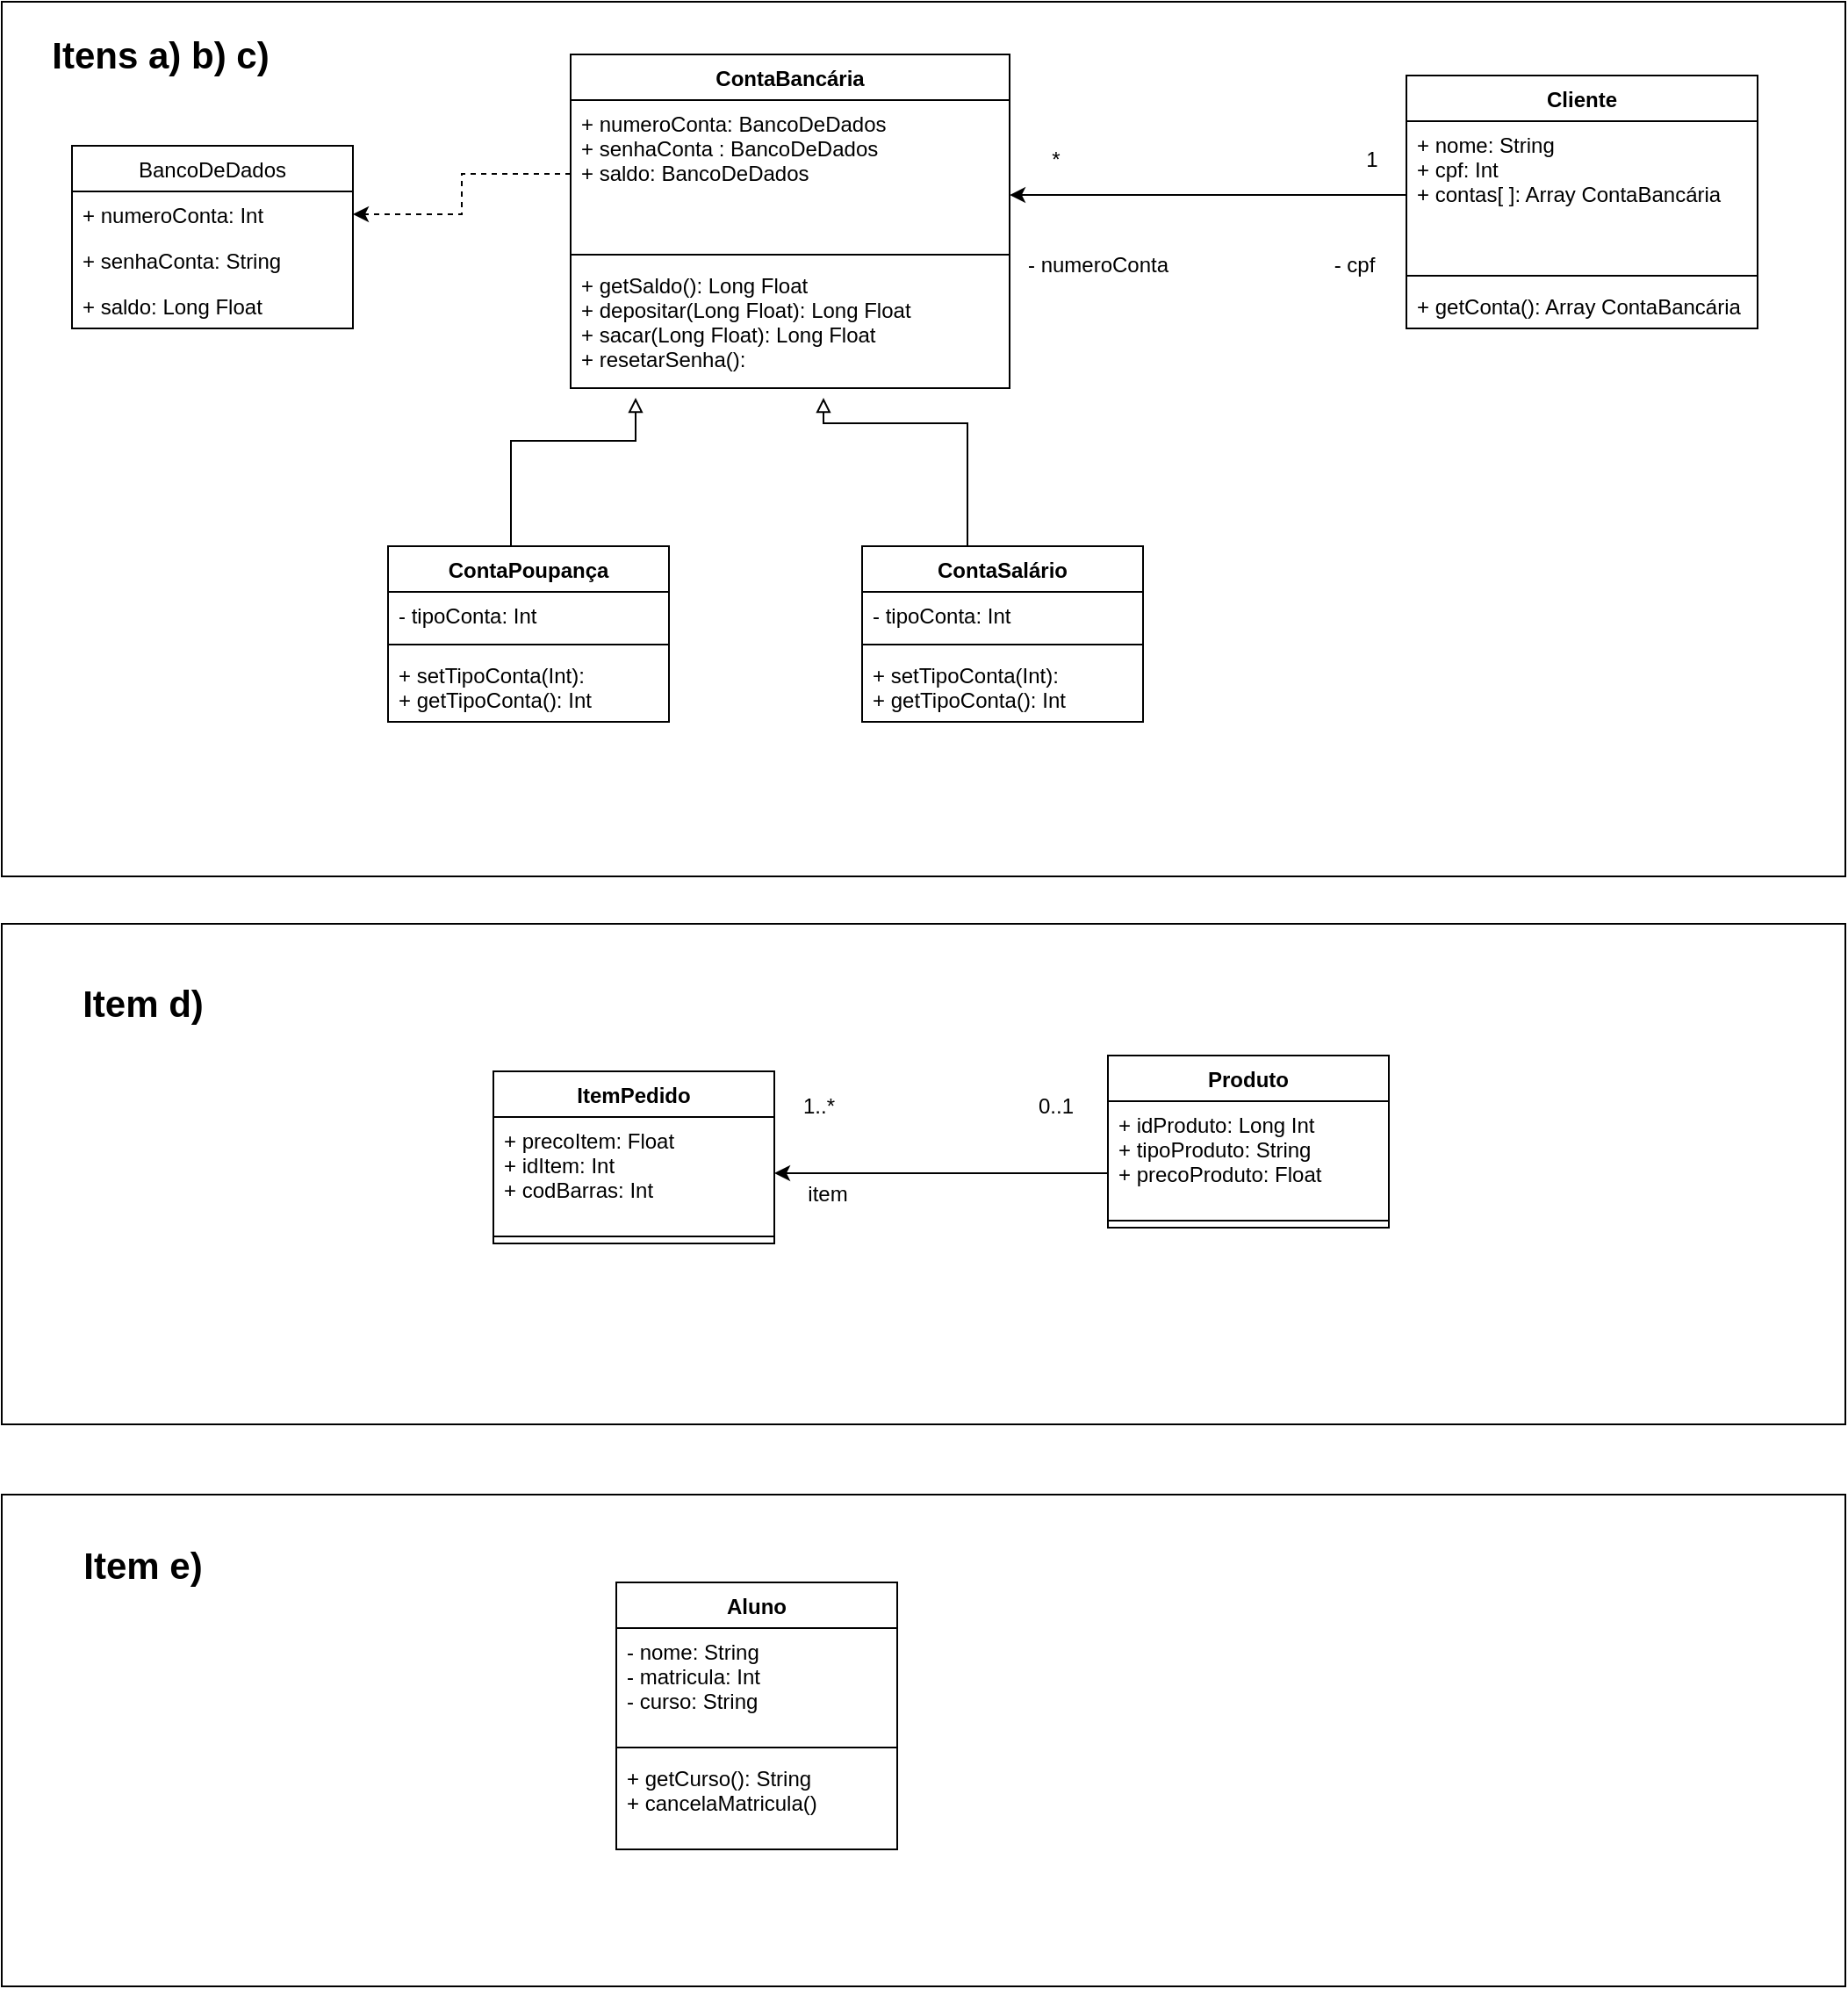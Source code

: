 <mxfile version="13.6.10" type="github" pages="4">
  <diagram id="K36OlwD840b-hRt8ZGE-" name="Questao 6">
    <mxGraphModel dx="1467" dy="761" grid="1" gridSize="10" guides="1" tooltips="1" connect="1" arrows="1" fold="1" page="1" pageScale="1" pageWidth="827" pageHeight="1169" math="0" shadow="0">
      <root>
        <mxCell id="0" />
        <mxCell id="1" parent="0" />
        <mxCell id="1Frf2nrXSnIMilqTRqWB-8" value="" style="whiteSpace=wrap;html=1;fillColor=none;" vertex="1" parent="1">
          <mxGeometry x="110" y="40" width="1050" height="498" as="geometry" />
        </mxCell>
        <mxCell id="kI4s2xlH85fYJv4vKrz8-18" style="edgeStyle=orthogonalEdgeStyle;rounded=0;orthogonalLoop=1;jettySize=auto;html=1;entryX=1;entryY=0.643;entryDx=0;entryDy=0;entryPerimeter=0;" parent="1" source="kI4s2xlH85fYJv4vKrz8-15" target="kI4s2xlH85fYJv4vKrz8-2" edge="1">
          <mxGeometry relative="1" as="geometry" />
        </mxCell>
        <mxCell id="1Frf2nrXSnIMilqTRqWB-1" style="edgeStyle=orthogonalEdgeStyle;rounded=0;orthogonalLoop=1;jettySize=auto;html=1;entryX=0.148;entryY=1.077;entryDx=0;entryDy=0;entryPerimeter=0;endArrow=block;endFill=0;" edge="1" parent="1" source="kI4s2xlH85fYJv4vKrz8-6" target="kI4s2xlH85fYJv4vKrz8-4">
          <mxGeometry relative="1" as="geometry">
            <Array as="points">
              <mxPoint x="400" y="290" />
              <mxPoint x="471" y="290" />
            </Array>
          </mxGeometry>
        </mxCell>
        <mxCell id="kI4s2xlH85fYJv4vKrz8-19" value="&lt;g style=&quot;cursor: n-resize; visibility: visible;&quot;&gt;&lt;image x=&quot;969&quot; y=&quot;790&quot; width=&quot;18&quot; height=&quot;18&quot; xlink:href=&quot;data:image/svg+xml;base64,PCFET0NUWVBFIHN2ZyBQVUJMSUMgIi0vL1czQy8vRFREIFNWRyAxLjEvL0VOIiAiaHR0cDovL3d3dy53My5vcmcvR3JhcGhpY3MvU1ZHLzEuMS9EVEQvc3ZnMTEuZHRkIj48c3ZnIHhtbG5zPSJodHRwOi8vd3d3LnczLm9yZy8yMDAwL3N2ZyIgeG1sbnM6eGxpbms9Imh0dHA6Ly93d3cudzMub3JnLzE5OTkveGxpbmsiIHdpZHRoPSIxOHB4IiBoZWlnaHQ9IjE4cHgiIHZlcnNpb249IjEuMSI+PGNpcmNsZSBjeD0iOSIgY3k9IjkiIHI9IjUiIHN0cm9rZT0iI2ZmZiIgZmlsbD0iIzI5YjZmMiIgc3Ryb2tlLXdpZHRoPSIxIi8+PC9zdmc+&quot; preserveAspectRatio=&quot;none&quot;&gt;&lt;/image&gt;&lt;/g&gt;" style="text;whiteSpace=wrap;html=1;" parent="1" vertex="1">
          <mxGeometry x="400" y="410" width="60" height="50" as="geometry" />
        </mxCell>
        <mxCell id="1Frf2nrXSnIMilqTRqWB-2" style="edgeStyle=orthogonalEdgeStyle;rounded=0;orthogonalLoop=1;jettySize=auto;html=1;entryX=0.576;entryY=1.077;entryDx=0;entryDy=0;entryPerimeter=0;endArrow=block;endFill=0;" edge="1" parent="1" source="kI4s2xlH85fYJv4vKrz8-10" target="kI4s2xlH85fYJv4vKrz8-4">
          <mxGeometry relative="1" as="geometry">
            <Array as="points">
              <mxPoint x="660" y="280" />
              <mxPoint x="578" y="280" />
            </Array>
          </mxGeometry>
        </mxCell>
        <mxCell id="kI4s2xlH85fYJv4vKrz8-1" value="ContaBancária" style="swimlane;fontStyle=1;align=center;verticalAlign=top;childLayout=stackLayout;horizontal=1;startSize=26;horizontalStack=0;resizeParent=1;resizeParentMax=0;resizeLast=0;collapsible=1;marginBottom=0;" parent="1" vertex="1">
          <mxGeometry x="434" y="70" width="250" height="190" as="geometry" />
        </mxCell>
        <mxCell id="kI4s2xlH85fYJv4vKrz8-2" value="+ numeroConta: BancoDeDados&#xa;+ senhaConta : BancoDeDados&#xa;+ saldo: BancoDeDados&#xa;&#xa;&#xa;&#xa;" style="text;strokeColor=none;fillColor=none;align=left;verticalAlign=top;spacingLeft=4;spacingRight=4;overflow=hidden;rotatable=0;points=[[0,0.5],[1,0.5]];portConstraint=eastwest;" parent="kI4s2xlH85fYJv4vKrz8-1" vertex="1">
          <mxGeometry y="26" width="250" height="84" as="geometry" />
        </mxCell>
        <mxCell id="kI4s2xlH85fYJv4vKrz8-3" value="" style="line;strokeWidth=1;fillColor=none;align=left;verticalAlign=middle;spacingTop=-1;spacingLeft=3;spacingRight=3;rotatable=0;labelPosition=right;points=[];portConstraint=eastwest;" parent="kI4s2xlH85fYJv4vKrz8-1" vertex="1">
          <mxGeometry y="110" width="250" height="8" as="geometry" />
        </mxCell>
        <mxCell id="kI4s2xlH85fYJv4vKrz8-4" value="+ getSaldo(): Long Float&#xa;+ depositar(Long Float): Long Float&#xa;+ sacar(Long Float): Long Float&#xa;+ resetarSenha():&#xa;" style="text;strokeColor=none;fillColor=none;align=left;verticalAlign=top;spacingLeft=4;spacingRight=4;overflow=hidden;rotatable=0;points=[[0,0.5],[1,0.5]];portConstraint=eastwest;" parent="kI4s2xlH85fYJv4vKrz8-1" vertex="1">
          <mxGeometry y="118" width="250" height="72" as="geometry" />
        </mxCell>
        <mxCell id="kI4s2xlH85fYJv4vKrz8-14" value="Cliente" style="swimlane;fontStyle=1;align=center;verticalAlign=top;childLayout=stackLayout;horizontal=1;startSize=26;horizontalStack=0;resizeParent=1;resizeParentMax=0;resizeLast=0;collapsible=1;marginBottom=0;" parent="1" vertex="1">
          <mxGeometry x="910" y="82" width="200" height="144" as="geometry" />
        </mxCell>
        <mxCell id="kI4s2xlH85fYJv4vKrz8-15" value="+ nome: String&#xa;+ cpf: Int&#xa;+ contas[ ]: Array ContaBancária&#xa;" style="text;strokeColor=none;fillColor=none;align=left;verticalAlign=top;spacingLeft=4;spacingRight=4;overflow=hidden;rotatable=0;points=[[0,0.5],[1,0.5]];portConstraint=eastwest;" parent="kI4s2xlH85fYJv4vKrz8-14" vertex="1">
          <mxGeometry y="26" width="200" height="84" as="geometry" />
        </mxCell>
        <mxCell id="kI4s2xlH85fYJv4vKrz8-16" value="" style="line;strokeWidth=1;fillColor=none;align=left;verticalAlign=middle;spacingTop=-1;spacingLeft=3;spacingRight=3;rotatable=0;labelPosition=right;points=[];portConstraint=eastwest;" parent="kI4s2xlH85fYJv4vKrz8-14" vertex="1">
          <mxGeometry y="110" width="200" height="8" as="geometry" />
        </mxCell>
        <mxCell id="kI4s2xlH85fYJv4vKrz8-17" value="+ getConta(): Array ContaBancária" style="text;strokeColor=none;fillColor=none;align=left;verticalAlign=top;spacingLeft=4;spacingRight=4;overflow=hidden;rotatable=0;points=[[0,0.5],[1,0.5]];portConstraint=eastwest;" parent="kI4s2xlH85fYJv4vKrz8-14" vertex="1">
          <mxGeometry y="118" width="200" height="26" as="geometry" />
        </mxCell>
        <mxCell id="kI4s2xlH85fYJv4vKrz8-10" value="ContaSalário" style="swimlane;fontStyle=1;align=center;verticalAlign=top;childLayout=stackLayout;horizontal=1;startSize=26;horizontalStack=0;resizeParent=1;resizeParentMax=0;resizeLast=0;collapsible=1;marginBottom=0;" parent="1" vertex="1">
          <mxGeometry x="600" y="350" width="160" height="100" as="geometry" />
        </mxCell>
        <mxCell id="kI4s2xlH85fYJv4vKrz8-11" value="- tipoConta: Int" style="text;strokeColor=none;fillColor=none;align=left;verticalAlign=top;spacingLeft=4;spacingRight=4;overflow=hidden;rotatable=0;points=[[0,0.5],[1,0.5]];portConstraint=eastwest;" parent="kI4s2xlH85fYJv4vKrz8-10" vertex="1">
          <mxGeometry y="26" width="160" height="26" as="geometry" />
        </mxCell>
        <mxCell id="kI4s2xlH85fYJv4vKrz8-12" value="" style="line;strokeWidth=1;fillColor=none;align=left;verticalAlign=middle;spacingTop=-1;spacingLeft=3;spacingRight=3;rotatable=0;labelPosition=right;points=[];portConstraint=eastwest;" parent="kI4s2xlH85fYJv4vKrz8-10" vertex="1">
          <mxGeometry y="52" width="160" height="8" as="geometry" />
        </mxCell>
        <mxCell id="kI4s2xlH85fYJv4vKrz8-13" value="+ setTipoConta(Int):&#xa;+ getTipoConta(): Int" style="text;strokeColor=none;fillColor=none;align=left;verticalAlign=top;spacingLeft=4;spacingRight=4;overflow=hidden;rotatable=0;points=[[0,0.5],[1,0.5]];portConstraint=eastwest;" parent="kI4s2xlH85fYJv4vKrz8-10" vertex="1">
          <mxGeometry y="60" width="160" height="40" as="geometry" />
        </mxCell>
        <mxCell id="kI4s2xlH85fYJv4vKrz8-6" value="ContaPoupança" style="swimlane;fontStyle=1;align=center;verticalAlign=top;childLayout=stackLayout;horizontal=1;startSize=26;horizontalStack=0;resizeParent=1;resizeParentMax=0;resizeLast=0;collapsible=1;marginBottom=0;" parent="1" vertex="1">
          <mxGeometry x="330" y="350" width="160" height="100" as="geometry" />
        </mxCell>
        <mxCell id="kI4s2xlH85fYJv4vKrz8-7" value="- tipoConta: Int" style="text;strokeColor=none;fillColor=none;align=left;verticalAlign=top;spacingLeft=4;spacingRight=4;overflow=hidden;rotatable=0;points=[[0,0.5],[1,0.5]];portConstraint=eastwest;" parent="kI4s2xlH85fYJv4vKrz8-6" vertex="1">
          <mxGeometry y="26" width="160" height="26" as="geometry" />
        </mxCell>
        <mxCell id="kI4s2xlH85fYJv4vKrz8-8" value="" style="line;strokeWidth=1;fillColor=none;align=left;verticalAlign=middle;spacingTop=-1;spacingLeft=3;spacingRight=3;rotatable=0;labelPosition=right;points=[];portConstraint=eastwest;" parent="kI4s2xlH85fYJv4vKrz8-6" vertex="1">
          <mxGeometry y="52" width="160" height="8" as="geometry" />
        </mxCell>
        <mxCell id="kI4s2xlH85fYJv4vKrz8-9" value="+ setTipoConta(Int):&#xa;+ getTipoConta(): Int" style="text;strokeColor=none;fillColor=none;align=left;verticalAlign=top;spacingLeft=4;spacingRight=4;overflow=hidden;rotatable=0;points=[[0,0.5],[1,0.5]];portConstraint=eastwest;" parent="kI4s2xlH85fYJv4vKrz8-6" vertex="1">
          <mxGeometry y="60" width="160" height="40" as="geometry" />
        </mxCell>
        <mxCell id="1Frf2nrXSnIMilqTRqWB-9" value="&lt;b&gt;&lt;font style=&quot;font-size: 21px&quot;&gt;Itens a) b) c)&lt;/font&gt;&lt;/b&gt;" style="text;html=1;align=center;verticalAlign=middle;resizable=0;points=[];autosize=1;" vertex="1" parent="1">
          <mxGeometry x="130" y="60" width="140" height="20" as="geometry" />
        </mxCell>
        <mxCell id="1Frf2nrXSnIMilqTRqWB-24" value="BancoDeDados" style="swimlane;fontStyle=0;childLayout=stackLayout;horizontal=1;startSize=26;fillColor=none;horizontalStack=0;resizeParent=1;resizeParentMax=0;resizeLast=0;collapsible=1;marginBottom=0;" vertex="1" parent="1">
          <mxGeometry x="150" y="122" width="160" height="104" as="geometry" />
        </mxCell>
        <mxCell id="1Frf2nrXSnIMilqTRqWB-25" value="+ numeroConta: Int" style="text;strokeColor=none;fillColor=none;align=left;verticalAlign=top;spacingLeft=4;spacingRight=4;overflow=hidden;rotatable=0;points=[[0,0.5],[1,0.5]];portConstraint=eastwest;" vertex="1" parent="1Frf2nrXSnIMilqTRqWB-24">
          <mxGeometry y="26" width="160" height="26" as="geometry" />
        </mxCell>
        <mxCell id="1Frf2nrXSnIMilqTRqWB-26" value="+ senhaConta: String" style="text;strokeColor=none;fillColor=none;align=left;verticalAlign=top;spacingLeft=4;spacingRight=4;overflow=hidden;rotatable=0;points=[[0,0.5],[1,0.5]];portConstraint=eastwest;" vertex="1" parent="1Frf2nrXSnIMilqTRqWB-24">
          <mxGeometry y="52" width="160" height="26" as="geometry" />
        </mxCell>
        <mxCell id="1Frf2nrXSnIMilqTRqWB-27" value="+ saldo: Long Float" style="text;strokeColor=none;fillColor=none;align=left;verticalAlign=top;spacingLeft=4;spacingRight=4;overflow=hidden;rotatable=0;points=[[0,0.5],[1,0.5]];portConstraint=eastwest;" vertex="1" parent="1Frf2nrXSnIMilqTRqWB-24">
          <mxGeometry y="78" width="160" height="26" as="geometry" />
        </mxCell>
        <mxCell id="1Frf2nrXSnIMilqTRqWB-10" value="" style="whiteSpace=wrap;html=1;fillColor=none;" vertex="1" parent="1">
          <mxGeometry x="110" y="565" width="1050" height="285" as="geometry" />
        </mxCell>
        <mxCell id="1Frf2nrXSnIMilqTRqWB-19" value="&lt;b&gt;&lt;font style=&quot;font-size: 21px&quot;&gt;Item d)&lt;/font&gt;&lt;/b&gt;" style="text;html=1;align=center;verticalAlign=middle;resizable=0;points=[];autosize=1;" vertex="1" parent="1">
          <mxGeometry x="150" y="600" width="80" height="20" as="geometry" />
        </mxCell>
        <mxCell id="1Frf2nrXSnIMilqTRqWB-20" value="1" style="text;html=1;align=center;verticalAlign=middle;resizable=0;points=[];autosize=1;" vertex="1" parent="1">
          <mxGeometry x="880" y="120" width="20" height="20" as="geometry" />
        </mxCell>
        <mxCell id="1Frf2nrXSnIMilqTRqWB-21" value="- cpf" style="text;html=1;align=center;verticalAlign=middle;resizable=0;points=[];autosize=1;" vertex="1" parent="1">
          <mxGeometry x="860" y="180" width="40" height="20" as="geometry" />
        </mxCell>
        <mxCell id="1Frf2nrXSnIMilqTRqWB-22" value="*" style="text;html=1;align=center;verticalAlign=middle;resizable=0;points=[];autosize=1;" vertex="1" parent="1">
          <mxGeometry x="700" y="120" width="20" height="20" as="geometry" />
        </mxCell>
        <mxCell id="1Frf2nrXSnIMilqTRqWB-23" value="- numeroConta" style="text;html=1;align=center;verticalAlign=middle;resizable=0;points=[];autosize=1;" vertex="1" parent="1">
          <mxGeometry x="684" y="180" width="100" height="20" as="geometry" />
        </mxCell>
        <mxCell id="1Frf2nrXSnIMilqTRqWB-28" style="edgeStyle=orthogonalEdgeStyle;rounded=0;orthogonalLoop=1;jettySize=auto;html=1;dashed=1;endArrow=classic;endFill=1;" edge="1" parent="1" source="kI4s2xlH85fYJv4vKrz8-2" target="1Frf2nrXSnIMilqTRqWB-25">
          <mxGeometry relative="1" as="geometry" />
        </mxCell>
        <mxCell id="1Frf2nrXSnIMilqTRqWB-30" style="edgeStyle=orthogonalEdgeStyle;rounded=0;orthogonalLoop=1;jettySize=auto;html=1;endArrow=classic;endFill=1;" edge="1" parent="1" source="1Frf2nrXSnIMilqTRqWB-16" target="1Frf2nrXSnIMilqTRqWB-12">
          <mxGeometry relative="1" as="geometry">
            <Array as="points">
              <mxPoint x="690" y="707" />
              <mxPoint x="690" y="707" />
            </Array>
          </mxGeometry>
        </mxCell>
        <mxCell id="1Frf2nrXSnIMilqTRqWB-31" value="1..*" style="text;html=1;align=center;verticalAlign=middle;resizable=0;points=[];autosize=1;" vertex="1" parent="1">
          <mxGeometry x="560" y="659" width="30" height="20" as="geometry" />
        </mxCell>
        <mxCell id="1Frf2nrXSnIMilqTRqWB-32" value="item" style="text;html=1;align=center;verticalAlign=middle;resizable=0;points=[];autosize=1;" vertex="1" parent="1">
          <mxGeometry x="560" y="709" width="40" height="20" as="geometry" />
        </mxCell>
        <mxCell id="1Frf2nrXSnIMilqTRqWB-11" value="ItemPedido" style="swimlane;fontStyle=1;align=center;verticalAlign=top;childLayout=stackLayout;horizontal=1;startSize=26;horizontalStack=0;resizeParent=1;resizeParentMax=0;resizeLast=0;collapsible=1;marginBottom=0;" vertex="1" parent="1">
          <mxGeometry x="390" y="649" width="160" height="98" as="geometry" />
        </mxCell>
        <mxCell id="1Frf2nrXSnIMilqTRqWB-12" value="+ precoItem: Float&#xa;+ idItem: Int&#xa;+ codBarras: Int&#xa;" style="text;strokeColor=none;fillColor=none;align=left;verticalAlign=top;spacingLeft=4;spacingRight=4;overflow=hidden;rotatable=0;points=[[0,0.5],[1,0.5]];portConstraint=eastwest;" vertex="1" parent="1Frf2nrXSnIMilqTRqWB-11">
          <mxGeometry y="26" width="160" height="64" as="geometry" />
        </mxCell>
        <mxCell id="1Frf2nrXSnIMilqTRqWB-13" value="" style="line;strokeWidth=1;fillColor=none;align=left;verticalAlign=middle;spacingTop=-1;spacingLeft=3;spacingRight=3;rotatable=0;labelPosition=right;points=[];portConstraint=eastwest;" vertex="1" parent="1Frf2nrXSnIMilqTRqWB-11">
          <mxGeometry y="90" width="160" height="8" as="geometry" />
        </mxCell>
        <mxCell id="1Frf2nrXSnIMilqTRqWB-33" value="" style="whiteSpace=wrap;html=1;fillColor=none;" vertex="1" parent="1">
          <mxGeometry x="110" y="890" width="1050" height="280" as="geometry" />
        </mxCell>
        <mxCell id="1Frf2nrXSnIMilqTRqWB-34" value="Aluno" style="swimlane;fontStyle=1;align=center;verticalAlign=top;childLayout=stackLayout;horizontal=1;startSize=26;horizontalStack=0;resizeParent=1;resizeParentMax=0;resizeLast=0;collapsible=1;marginBottom=0;" vertex="1" parent="1">
          <mxGeometry x="460" y="940" width="160" height="152" as="geometry" />
        </mxCell>
        <mxCell id="1Frf2nrXSnIMilqTRqWB-35" value="- nome: String&#xa;- matricula: Int&#xa;- curso: String&#xa;" style="text;strokeColor=none;fillColor=none;align=left;verticalAlign=top;spacingLeft=4;spacingRight=4;overflow=hidden;rotatable=0;points=[[0,0.5],[1,0.5]];portConstraint=eastwest;" vertex="1" parent="1Frf2nrXSnIMilqTRqWB-34">
          <mxGeometry y="26" width="160" height="64" as="geometry" />
        </mxCell>
        <mxCell id="1Frf2nrXSnIMilqTRqWB-36" value="" style="line;strokeWidth=1;fillColor=none;align=left;verticalAlign=middle;spacingTop=-1;spacingLeft=3;spacingRight=3;rotatable=0;labelPosition=right;points=[];portConstraint=eastwest;" vertex="1" parent="1Frf2nrXSnIMilqTRqWB-34">
          <mxGeometry y="90" width="160" height="8" as="geometry" />
        </mxCell>
        <mxCell id="1Frf2nrXSnIMilqTRqWB-37" value="+ getCurso(): String&#xa;+ cancelaMatricula()&#xa;" style="text;strokeColor=none;fillColor=none;align=left;verticalAlign=top;spacingLeft=4;spacingRight=4;overflow=hidden;rotatable=0;points=[[0,0.5],[1,0.5]];portConstraint=eastwest;" vertex="1" parent="1Frf2nrXSnIMilqTRqWB-34">
          <mxGeometry y="98" width="160" height="54" as="geometry" />
        </mxCell>
        <mxCell id="1Frf2nrXSnIMilqTRqWB-38" value="&lt;b&gt;&lt;font style=&quot;font-size: 21px&quot;&gt;Item e)&lt;/font&gt;&lt;/b&gt;" style="text;html=1;align=center;verticalAlign=middle;resizable=0;points=[];autosize=1;" vertex="1" parent="1">
          <mxGeometry x="150" y="920" width="80" height="20" as="geometry" />
        </mxCell>
        <mxCell id="D-2RW5xvHzWg4X4EfvuD-1" value="0..1" style="text;html=1;align=center;verticalAlign=middle;resizable=0;points=[];autosize=1;" vertex="1" parent="1">
          <mxGeometry x="690" y="659" width="40" height="20" as="geometry" />
        </mxCell>
        <mxCell id="1Frf2nrXSnIMilqTRqWB-15" value="Produto" style="swimlane;fontStyle=1;align=center;verticalAlign=top;childLayout=stackLayout;horizontal=1;startSize=26;horizontalStack=0;resizeParent=1;resizeParentMax=0;resizeLast=0;collapsible=1;marginBottom=0;" vertex="1" parent="1">
          <mxGeometry x="740" y="640" width="160" height="98" as="geometry" />
        </mxCell>
        <mxCell id="1Frf2nrXSnIMilqTRqWB-16" value="+ idProduto: Long Int&#xa;+ tipoProduto: String&#xa;+ precoProduto: Float&#xa;" style="text;strokeColor=none;fillColor=none;align=left;verticalAlign=top;spacingLeft=4;spacingRight=4;overflow=hidden;rotatable=0;points=[[0,0.5],[1,0.5]];portConstraint=eastwest;" vertex="1" parent="1Frf2nrXSnIMilqTRqWB-15">
          <mxGeometry y="26" width="160" height="64" as="geometry" />
        </mxCell>
        <mxCell id="1Frf2nrXSnIMilqTRqWB-17" value="" style="line;strokeWidth=1;fillColor=none;align=left;verticalAlign=middle;spacingTop=-1;spacingLeft=3;spacingRight=3;rotatable=0;labelPosition=right;points=[];portConstraint=eastwest;" vertex="1" parent="1Frf2nrXSnIMilqTRqWB-15">
          <mxGeometry y="90" width="160" height="8" as="geometry" />
        </mxCell>
      </root>
    </mxGraphModel>
  </diagram>
  <diagram id="B1D5vKKq6N6emQcm8j5k" name="Questao 7">
    <mxGraphModel dx="1467" dy="761" grid="1" gridSize="10" guides="1" tooltips="1" connect="1" arrows="1" fold="1" page="1" pageScale="1" pageWidth="850" pageHeight="1100" math="0" shadow="0">
      <root>
        <mxCell id="isa__Kf20bExTp0i5KeC-0" />
        <mxCell id="isa__Kf20bExTp0i5KeC-1" parent="isa__Kf20bExTp0i5KeC-0" />
        <mxCell id="isa__Kf20bExTp0i5KeC-16" value="*" style="text;html=1;align=center;verticalAlign=middle;resizable=0;points=[];autosize=1;" vertex="1" parent="isa__Kf20bExTp0i5KeC-1">
          <mxGeometry x="510" y="280" width="20" height="20" as="geometry" />
        </mxCell>
        <mxCell id="isa__Kf20bExTp0i5KeC-17" style="edgeStyle=orthogonalEdgeStyle;rounded=0;orthogonalLoop=1;jettySize=auto;html=1;entryX=1.013;entryY=0.656;entryDx=0;entryDy=0;entryPerimeter=0;endArrow=classic;endFill=1;startArrow=classic;startFill=1;" edge="1" parent="isa__Kf20bExTp0i5KeC-1" source="isa__Kf20bExTp0i5KeC-3" target="isa__Kf20bExTp0i5KeC-11">
          <mxGeometry relative="1" as="geometry" />
        </mxCell>
        <mxCell id="isa__Kf20bExTp0i5KeC-18" value="1" style="text;html=1;align=center;verticalAlign=middle;resizable=0;points=[];autosize=1;" vertex="1" parent="isa__Kf20bExTp0i5KeC-1">
          <mxGeometry x="620" y="280" width="20" height="20" as="geometry" />
        </mxCell>
        <mxCell id="xSx6unTLVFmyu5GWc_lm-8" style="edgeStyle=orthogonalEdgeStyle;rounded=0;orthogonalLoop=1;jettySize=auto;html=1;entryX=-0.019;entryY=0.01;entryDx=0;entryDy=0;startArrow=classic;startFill=1;endArrow=classic;endFill=1;entryPerimeter=0;" edge="1" parent="isa__Kf20bExTp0i5KeC-1" source="xSx6unTLVFmyu5GWc_lm-4" target="isa__Kf20bExTp0i5KeC-13">
          <mxGeometry relative="1" as="geometry">
            <Array as="points">
              <mxPoint x="240" y="339" />
              <mxPoint x="240" y="339" />
            </Array>
          </mxGeometry>
        </mxCell>
        <mxCell id="xSx6unTLVFmyu5GWc_lm-9" value="1" style="text;html=1;align=center;verticalAlign=middle;resizable=0;points=[];autosize=1;" vertex="1" parent="isa__Kf20bExTp0i5KeC-1">
          <mxGeometry x="310" y="354" width="20" height="20" as="geometry" />
        </mxCell>
        <mxCell id="xSx6unTLVFmyu5GWc_lm-10" value="10..15" style="text;html=1;align=center;verticalAlign=middle;resizable=0;points=[];autosize=1;" vertex="1" parent="isa__Kf20bExTp0i5KeC-1">
          <mxGeometry x="220" y="354" width="50" height="20" as="geometry" />
        </mxCell>
        <mxCell id="isa__Kf20bExTp0i5KeC-2" value="RevistaCientifica" style="swimlane;fontStyle=1;align=center;verticalAlign=top;childLayout=stackLayout;horizontal=1;startSize=26;horizontalStack=0;resizeParent=1;resizeParentMax=0;resizeLast=0;collapsible=1;marginBottom=0;" vertex="1" parent="isa__Kf20bExTp0i5KeC-1">
          <mxGeometry x="650" y="250" width="180" height="124" as="geometry" />
        </mxCell>
        <mxCell id="isa__Kf20bExTp0i5KeC-3" value="+ tiutlo: String&#xa;+ issn: Int&#xa;+ periodicidade: Date Interval&#xa;" style="text;strokeColor=none;fillColor=none;align=left;verticalAlign=top;spacingLeft=4;spacingRight=4;overflow=hidden;rotatable=0;points=[[0,0.5],[1,0.5]];portConstraint=eastwest;" vertex="1" parent="isa__Kf20bExTp0i5KeC-2">
          <mxGeometry y="26" width="180" height="64" as="geometry" />
        </mxCell>
        <mxCell id="isa__Kf20bExTp0i5KeC-4" value="" style="line;strokeWidth=1;fillColor=none;align=left;verticalAlign=middle;spacingTop=-1;spacingLeft=3;spacingRight=3;rotatable=0;labelPosition=right;points=[];portConstraint=eastwest;" vertex="1" parent="isa__Kf20bExTp0i5KeC-2">
          <mxGeometry y="90" width="180" height="8" as="geometry" />
        </mxCell>
        <mxCell id="isa__Kf20bExTp0i5KeC-5" value="+ method(type): type" style="text;strokeColor=none;fillColor=none;align=left;verticalAlign=top;spacingLeft=4;spacingRight=4;overflow=hidden;rotatable=0;points=[[0,0.5],[1,0.5]];portConstraint=eastwest;" vertex="1" parent="isa__Kf20bExTp0i5KeC-2">
          <mxGeometry y="98" width="180" height="26" as="geometry" />
        </mxCell>
        <mxCell id="isa__Kf20bExTp0i5KeC-10" value="Edicao" style="swimlane;fontStyle=1;align=center;verticalAlign=top;childLayout=stackLayout;horizontal=1;startSize=26;horizontalStack=0;resizeParent=1;resizeParentMax=0;resizeLast=0;collapsible=1;marginBottom=0;" vertex="1" parent="isa__Kf20bExTp0i5KeC-1">
          <mxGeometry x="350" y="240" width="160" height="120" as="geometry" />
        </mxCell>
        <mxCell id="isa__Kf20bExTp0i5KeC-11" value="+ numeroEdicao: Int&#xa;+ volume: Int&#xa;+ dataEdicao: Date&#xa;" style="text;strokeColor=none;fillColor=none;align=left;verticalAlign=top;spacingLeft=4;spacingRight=4;overflow=hidden;rotatable=0;points=[[0,0.5],[1,0.5]];portConstraint=eastwest;" vertex="1" parent="isa__Kf20bExTp0i5KeC-10">
          <mxGeometry y="26" width="160" height="64" as="geometry" />
        </mxCell>
        <mxCell id="isa__Kf20bExTp0i5KeC-12" value="" style="line;strokeWidth=1;fillColor=none;align=left;verticalAlign=middle;spacingTop=-1;spacingLeft=3;spacingRight=3;rotatable=0;labelPosition=right;points=[];portConstraint=eastwest;" vertex="1" parent="isa__Kf20bExTp0i5KeC-10">
          <mxGeometry y="90" width="160" height="8" as="geometry" />
        </mxCell>
        <mxCell id="isa__Kf20bExTp0i5KeC-13" value="&#xa;" style="text;strokeColor=none;fillColor=none;align=left;verticalAlign=top;spacingLeft=4;spacingRight=4;overflow=hidden;rotatable=0;points=[[0,0.5],[1,0.5]];portConstraint=eastwest;" vertex="1" parent="isa__Kf20bExTp0i5KeC-10">
          <mxGeometry y="98" width="160" height="22" as="geometry" />
        </mxCell>
        <mxCell id="xSx6unTLVFmyu5GWc_lm-4" value="Artigo&#xa;" style="swimlane;fontStyle=1;align=center;verticalAlign=top;childLayout=stackLayout;horizontal=1;startSize=26;horizontalStack=0;resizeParent=1;resizeParentMax=0;resizeLast=0;collapsible=1;marginBottom=0;" vertex="1" parent="isa__Kf20bExTp0i5KeC-1">
          <mxGeometry x="60" y="270" width="160" height="128" as="geometry" />
        </mxCell>
        <mxCell id="xSx6unTLVFmyu5GWc_lm-5" value="+ tiutlo: String&#xa;+ nomeAutor: String&#xa;" style="text;strokeColor=none;fillColor=none;align=left;verticalAlign=top;spacingLeft=4;spacingRight=4;overflow=hidden;rotatable=0;points=[[0,0.5],[1,0.5]];portConstraint=eastwest;" vertex="1" parent="xSx6unTLVFmyu5GWc_lm-4">
          <mxGeometry y="26" width="160" height="44" as="geometry" />
        </mxCell>
        <mxCell id="xSx6unTLVFmyu5GWc_lm-6" value="" style="line;strokeWidth=1;fillColor=none;align=left;verticalAlign=middle;spacingTop=-1;spacingLeft=3;spacingRight=3;rotatable=0;labelPosition=right;points=[];portConstraint=eastwest;" vertex="1" parent="xSx6unTLVFmyu5GWc_lm-4">
          <mxGeometry y="70" width="160" height="8" as="geometry" />
        </mxCell>
        <mxCell id="xSx6unTLVFmyu5GWc_lm-7" value="+ method(type): type" style="text;strokeColor=none;fillColor=none;align=left;verticalAlign=top;spacingLeft=4;spacingRight=4;overflow=hidden;rotatable=0;points=[[0,0.5],[1,0.5]];portConstraint=eastwest;" vertex="1" parent="xSx6unTLVFmyu5GWc_lm-4">
          <mxGeometry y="78" width="160" height="50" as="geometry" />
        </mxCell>
      </root>
    </mxGraphModel>
  </diagram>
  <diagram id="r-iU5O6GBqE1-NaB65hW" name="Questao 8">
    <mxGraphModel dx="1208" dy="627" grid="1" gridSize="10" guides="1" tooltips="1" connect="1" arrows="1" fold="1" page="1" pageScale="1" pageWidth="850" pageHeight="1100" math="0" shadow="0">
      <root>
        <mxCell id="WUybwHD8sFYM3oPGG8RD-0" />
        <mxCell id="WUybwHD8sFYM3oPGG8RD-1" parent="WUybwHD8sFYM3oPGG8RD-0" />
        <mxCell id="WUybwHD8sFYM3oPGG8RD-17" value="" style="whiteSpace=wrap;html=1;fillColor=none;" vertex="1" parent="WUybwHD8sFYM3oPGG8RD-1">
          <mxGeometry x="420" y="140" width="370" height="350" as="geometry" />
        </mxCell>
        <mxCell id="WUybwHD8sFYM3oPGG8RD-14" style="edgeStyle=orthogonalEdgeStyle;rounded=0;orthogonalLoop=1;jettySize=auto;html=1;entryX=0.5;entryY=0;entryDx=0;entryDy=0;startArrow=none;startFill=0;endArrow=classic;endFill=1;dashed=1;" edge="1" parent="WUybwHD8sFYM3oPGG8RD-1" source="WUybwHD8sFYM3oPGG8RD-6" target="WUybwHD8sFYM3oPGG8RD-10">
          <mxGeometry relative="1" as="geometry" />
        </mxCell>
        <mxCell id="WUybwHD8sFYM3oPGG8RD-15" value="&amp;lt;&amp;lt;extends&amp;gt;&amp;gt;" style="edgeLabel;html=1;align=center;verticalAlign=middle;resizable=0;points=[];" vertex="1" connectable="0" parent="WUybwHD8sFYM3oPGG8RD-14">
          <mxGeometry x="-0.373" y="1" relative="1" as="geometry">
            <mxPoint as="offset" />
          </mxGeometry>
        </mxCell>
        <mxCell id="WUybwHD8sFYM3oPGG8RD-16" value="" style="whiteSpace=wrap;html=1;fillColor=none;" vertex="1" parent="WUybwHD8sFYM3oPGG8RD-1">
          <mxGeometry x="50" y="140" width="370" height="350" as="geometry" />
        </mxCell>
        <mxCell id="WUybwHD8sFYM3oPGG8RD-18" value="&lt;b&gt;&lt;font style=&quot;font-size: 17px&quot;&gt;Item a)&lt;br&gt;&lt;/font&gt;&lt;/b&gt;" style="text;html=1;align=center;verticalAlign=middle;resizable=0;points=[];autosize=1;" vertex="1" parent="WUybwHD8sFYM3oPGG8RD-1">
          <mxGeometry x="80" y="170" width="70" height="20" as="geometry" />
        </mxCell>
        <mxCell id="WUybwHD8sFYM3oPGG8RD-19" value="&lt;b&gt;&lt;font style=&quot;font-size: 17px&quot;&gt;Item b)&lt;br&gt;&lt;/font&gt;&lt;/b&gt;" style="text;html=1;align=center;verticalAlign=middle;resizable=0;points=[];autosize=1;" vertex="1" parent="WUybwHD8sFYM3oPGG8RD-1">
          <mxGeometry x="430" y="170" width="70" height="20" as="geometry" />
        </mxCell>
        <mxCell id="WUybwHD8sFYM3oPGG8RD-2" value="HelloWorldSwing" style="swimlane;fontStyle=1;align=center;verticalAlign=top;childLayout=stackLayout;horizontal=1;startSize=26;horizontalStack=0;resizeParent=1;resizeParentMax=0;resizeLast=0;collapsible=1;marginBottom=0;" vertex="1" parent="WUybwHD8sFYM3oPGG8RD-1">
          <mxGeometry x="150" y="220" width="160" height="60" as="geometry" />
        </mxCell>
        <mxCell id="WUybwHD8sFYM3oPGG8RD-4" value="" style="line;strokeWidth=1;fillColor=none;align=left;verticalAlign=middle;spacingTop=-1;spacingLeft=3;spacingRight=3;rotatable=0;labelPosition=right;points=[];portConstraint=eastwest;" vertex="1" parent="WUybwHD8sFYM3oPGG8RD-2">
          <mxGeometry y="26" width="160" height="8" as="geometry" />
        </mxCell>
        <mxCell id="WUybwHD8sFYM3oPGG8RD-5" value="+ main(): " style="text;strokeColor=none;fillColor=none;align=left;verticalAlign=top;spacingLeft=4;spacingRight=4;overflow=hidden;rotatable=0;points=[[0,0.5],[1,0.5]];portConstraint=eastwest;" vertex="1" parent="WUybwHD8sFYM3oPGG8RD-2">
          <mxGeometry y="34" width="160" height="26" as="geometry" />
        </mxCell>
        <mxCell id="WUybwHD8sFYM3oPGG8RD-6" value="HelloWorldSwing" style="swimlane;fontStyle=1;align=center;verticalAlign=top;childLayout=stackLayout;horizontal=1;startSize=26;horizontalStack=0;resizeParent=1;resizeParentMax=0;resizeLast=0;collapsible=1;marginBottom=0;" vertex="1" parent="WUybwHD8sFYM3oPGG8RD-1">
          <mxGeometry x="525" y="184" width="160" height="70" as="geometry" />
        </mxCell>
        <mxCell id="WUybwHD8sFYM3oPGG8RD-8" value="" style="line;strokeWidth=1;fillColor=none;align=left;verticalAlign=middle;spacingTop=-1;spacingLeft=3;spacingRight=3;rotatable=0;labelPosition=right;points=[];portConstraint=eastwest;" vertex="1" parent="WUybwHD8sFYM3oPGG8RD-6">
          <mxGeometry y="26" width="160" height="8" as="geometry" />
        </mxCell>
        <mxCell id="WUybwHD8sFYM3oPGG8RD-9" value="+ main():&#xa;- super():&#xa;" style="text;strokeColor=none;fillColor=none;align=left;verticalAlign=top;spacingLeft=4;spacingRight=4;overflow=hidden;rotatable=0;points=[[0,0.5],[1,0.5]];portConstraint=eastwest;" vertex="1" parent="WUybwHD8sFYM3oPGG8RD-6">
          <mxGeometry y="34" width="160" height="36" as="geometry" />
        </mxCell>
        <mxCell id="WUybwHD8sFYM3oPGG8RD-10" value="JFrame" style="swimlane;fontStyle=0;childLayout=stackLayout;horizontal=1;startSize=26;fillColor=none;horizontalStack=0;resizeParent=1;resizeParentMax=0;resizeLast=0;collapsible=1;marginBottom=0;" vertex="1" parent="WUybwHD8sFYM3oPGG8RD-1">
          <mxGeometry x="535" y="394" width="140" height="52" as="geometry" />
        </mxCell>
      </root>
    </mxGraphModel>
  </diagram>
  <diagram id="PYhv1RrjQDJ_P5NSNWrY" name="Questao 9">
    <mxGraphModel dx="2904" dy="1066" grid="1" gridSize="10" guides="1" tooltips="1" connect="1" arrows="1" fold="1" page="1" pageScale="1" pageWidth="850" pageHeight="1100" math="0" shadow="0">
      <root>
        <mxCell id="tcJNsWNo9YJRJPjyM7oJ-0" />
        <mxCell id="tcJNsWNo9YJRJPjyM7oJ-1" parent="tcJNsWNo9YJRJPjyM7oJ-0" />
        <mxCell id="tcJNsWNo9YJRJPjyM7oJ-2" value="&lt;font style=&quot;font-size: 21px&quot;&gt;a&lt;/font&gt;" style="whiteSpace=wrap;html=1;" vertex="1" parent="tcJNsWNo9YJRJPjyM7oJ-1">
          <mxGeometry x="75" y="50" width="120" height="60" as="geometry" />
        </mxCell>
        <mxCell id="tcJNsWNo9YJRJPjyM7oJ-7" style="edgeStyle=orthogonalEdgeStyle;rounded=0;orthogonalLoop=1;jettySize=auto;html=1;entryX=0.5;entryY=1;entryDx=0;entryDy=0;startArrow=none;startFill=0;endArrow=none;endFill=0;dashed=1;" edge="1" parent="tcJNsWNo9YJRJPjyM7oJ-1" source="tcJNsWNo9YJRJPjyM7oJ-3" target="tcJNsWNo9YJRJPjyM7oJ-2">
          <mxGeometry relative="1" as="geometry" />
        </mxCell>
        <mxCell id="tcJNsWNo9YJRJPjyM7oJ-16" style="edgeStyle=orthogonalEdgeStyle;rounded=0;orthogonalLoop=1;jettySize=auto;html=1;entryX=0;entryY=0;entryDx=0;entryDy=0;startArrow=none;startFill=0;endArrow=classic;endFill=1;exitX=0.95;exitY=0.396;exitDx=0;exitDy=0;exitPerimeter=0;" edge="1" parent="tcJNsWNo9YJRJPjyM7oJ-1" target="tcJNsWNo9YJRJPjyM7oJ-12">
          <mxGeometry relative="1" as="geometry">
            <mxPoint x="144" y="210.68" as="sourcePoint" />
            <mxPoint x="315" y="210.9" as="targetPoint" />
            <Array as="points">
              <mxPoint x="144" y="190" />
            </Array>
          </mxGeometry>
        </mxCell>
        <mxCell id="tcJNsWNo9YJRJPjyM7oJ-3" value="" style="whiteSpace=wrap;html=1;" vertex="1" parent="tcJNsWNo9YJRJPjyM7oJ-1">
          <mxGeometry x="125" y="160" width="20" height="930" as="geometry" />
        </mxCell>
        <mxCell id="tcJNsWNo9YJRJPjyM7oJ-6" value="" style="endArrow=classic;html=1;entryX=0;entryY=0;entryDx=0;entryDy=0;" edge="1" parent="tcJNsWNo9YJRJPjyM7oJ-1" target="tcJNsWNo9YJRJPjyM7oJ-3">
          <mxGeometry width="50" height="50" relative="1" as="geometry">
            <mxPoint x="5" y="160" as="sourcePoint" />
            <mxPoint x="45" y="140" as="targetPoint" />
          </mxGeometry>
        </mxCell>
        <mxCell id="tcJNsWNo9YJRJPjyM7oJ-9" value="m5()" style="text;html=1;align=center;verticalAlign=middle;resizable=0;points=[];autosize=1;fontSize=19;" vertex="1" parent="tcJNsWNo9YJRJPjyM7oJ-1">
          <mxGeometry x="60" y="135" width="50" height="30" as="geometry" />
        </mxCell>
        <mxCell id="tcJNsWNo9YJRJPjyM7oJ-10" value="&lt;font style=&quot;font-size: 21px&quot;&gt;b&lt;/font&gt;" style="whiteSpace=wrap;html=1;" vertex="1" parent="tcJNsWNo9YJRJPjyM7oJ-1">
          <mxGeometry x="265" y="50" width="120" height="60" as="geometry" />
        </mxCell>
        <mxCell id="tcJNsWNo9YJRJPjyM7oJ-11" style="edgeStyle=orthogonalEdgeStyle;rounded=0;orthogonalLoop=1;jettySize=auto;html=1;entryX=0.5;entryY=1;entryDx=0;entryDy=0;startArrow=none;startFill=0;endArrow=none;endFill=0;dashed=1;" edge="1" parent="tcJNsWNo9YJRJPjyM7oJ-1" source="tcJNsWNo9YJRJPjyM7oJ-12" target="tcJNsWNo9YJRJPjyM7oJ-10">
          <mxGeometry relative="1" as="geometry" />
        </mxCell>
        <mxCell id="tcJNsWNo9YJRJPjyM7oJ-12" value="" style="whiteSpace=wrap;html=1;" vertex="1" parent="tcJNsWNo9YJRJPjyM7oJ-1">
          <mxGeometry x="315" y="190" width="20" height="380" as="geometry" />
        </mxCell>
        <mxCell id="tcJNsWNo9YJRJPjyM7oJ-13" value="&lt;font style=&quot;font-size: 21px&quot;&gt;c&lt;/font&gt;" style="whiteSpace=wrap;html=1;" vertex="1" parent="tcJNsWNo9YJRJPjyM7oJ-1">
          <mxGeometry x="505" y="50" width="120" height="60" as="geometry" />
        </mxCell>
        <mxCell id="tcJNsWNo9YJRJPjyM7oJ-14" style="edgeStyle=orthogonalEdgeStyle;rounded=0;orthogonalLoop=1;jettySize=auto;html=1;entryX=0.5;entryY=1;entryDx=0;entryDy=0;startArrow=none;startFill=0;endArrow=none;endFill=0;dashed=1;" edge="1" parent="tcJNsWNo9YJRJPjyM7oJ-1" source="tcJNsWNo9YJRJPjyM7oJ-15" target="tcJNsWNo9YJRJPjyM7oJ-13">
          <mxGeometry relative="1" as="geometry" />
        </mxCell>
        <mxCell id="tcJNsWNo9YJRJPjyM7oJ-24" value="" style="edgeStyle=orthogonalEdgeStyle;rounded=0;orthogonalLoop=1;jettySize=auto;html=1;startArrow=none;startFill=0;endArrow=none;endFill=0;dashed=1;" edge="1" parent="tcJNsWNo9YJRJPjyM7oJ-1" source="tcJNsWNo9YJRJPjyM7oJ-15" target="tcJNsWNo9YJRJPjyM7oJ-23">
          <mxGeometry relative="1" as="geometry" />
        </mxCell>
        <mxCell id="tcJNsWNo9YJRJPjyM7oJ-15" value="" style="whiteSpace=wrap;html=1;" vertex="1" parent="tcJNsWNo9YJRJPjyM7oJ-1">
          <mxGeometry x="555" y="232" width="20" height="70" as="geometry" />
        </mxCell>
        <mxCell id="tcJNsWNo9YJRJPjyM7oJ-17" value="m2()" style="text;html=1;align=center;verticalAlign=middle;resizable=0;points=[];autosize=1;fontSize=19;" vertex="1" parent="tcJNsWNo9YJRJPjyM7oJ-1">
          <mxGeometry x="260" y="165" width="50" height="30" as="geometry" />
        </mxCell>
        <mxCell id="tcJNsWNo9YJRJPjyM7oJ-18" value="" style="whiteSpace=wrap;html=1;" vertex="1" parent="tcJNsWNo9YJRJPjyM7oJ-1">
          <mxGeometry x="325" y="330" width="20" height="170" as="geometry" />
        </mxCell>
        <mxCell id="tcJNsWNo9YJRJPjyM7oJ-19" value="" style="endArrow=classic;html=1;entryX=0;entryY=0;entryDx=0;entryDy=0;" edge="1" parent="tcJNsWNo9YJRJPjyM7oJ-1" target="tcJNsWNo9YJRJPjyM7oJ-15">
          <mxGeometry width="50" height="50" relative="1" as="geometry">
            <mxPoint x="337" y="230" as="sourcePoint" />
            <mxPoint x="625" y="233" as="targetPoint" />
          </mxGeometry>
        </mxCell>
        <mxCell id="tcJNsWNo9YJRJPjyM7oJ-20" value="m1()" style="text;html=1;align=center;verticalAlign=middle;resizable=0;points=[];autosize=1;fontSize=19;" vertex="1" parent="tcJNsWNo9YJRJPjyM7oJ-1">
          <mxGeometry x="500" y="205" width="50" height="30" as="geometry" />
        </mxCell>
        <mxCell id="tcJNsWNo9YJRJPjyM7oJ-21" value="" style="endArrow=classic;html=1;exitX=0.992;exitY=0.312;exitDx=0;exitDy=0;exitPerimeter=0;rounded=0;" edge="1" parent="tcJNsWNo9YJRJPjyM7oJ-1" source="tcJNsWNo9YJRJPjyM7oJ-12">
          <mxGeometry width="50" height="50" relative="1" as="geometry">
            <mxPoint x="345" y="440" as="sourcePoint" />
            <mxPoint x="348" y="330" as="targetPoint" />
            <Array as="points">
              <mxPoint x="405" y="307" />
              <mxPoint x="405" y="330" />
            </Array>
          </mxGeometry>
        </mxCell>
        <mxCell id="tcJNsWNo9YJRJPjyM7oJ-22" value="m3()" style="text;html=1;align=center;verticalAlign=middle;resizable=0;points=[];autosize=1;fontSize=19;" vertex="1" parent="tcJNsWNo9YJRJPjyM7oJ-1">
          <mxGeometry x="402" y="304" width="50" height="30" as="geometry" />
        </mxCell>
        <mxCell id="tcJNsWNo9YJRJPjyM7oJ-33" style="edgeStyle=orthogonalEdgeStyle;rounded=0;orthogonalLoop=1;jettySize=auto;html=1;entryX=0.5;entryY=0;entryDx=0;entryDy=0;dashed=1;startArrow=none;startFill=0;endArrow=none;endFill=0;strokeColor=#000000;" edge="1" parent="tcJNsWNo9YJRJPjyM7oJ-1" source="tcJNsWNo9YJRJPjyM7oJ-23" target="tcJNsWNo9YJRJPjyM7oJ-29">
          <mxGeometry relative="1" as="geometry" />
        </mxCell>
        <mxCell id="tcJNsWNo9YJRJPjyM7oJ-23" value="" style="whiteSpace=wrap;html=1;" vertex="1" parent="tcJNsWNo9YJRJPjyM7oJ-1">
          <mxGeometry x="555" y="380" width="20" height="70" as="geometry" />
        </mxCell>
        <mxCell id="tcJNsWNo9YJRJPjyM7oJ-25" value="" style="endArrow=classic;html=1;entryX=0;entryY=0;entryDx=0;entryDy=0;" edge="1" parent="tcJNsWNo9YJRJPjyM7oJ-1" target="tcJNsWNo9YJRJPjyM7oJ-23">
          <mxGeometry width="50" height="50" relative="1" as="geometry">
            <mxPoint x="348" y="380" as="sourcePoint" />
            <mxPoint x="265" y="340" as="targetPoint" />
          </mxGeometry>
        </mxCell>
        <mxCell id="tcJNsWNo9YJRJPjyM7oJ-27" value="m1()" style="text;html=1;align=center;verticalAlign=middle;resizable=0;points=[];autosize=1;fontSize=19;" vertex="1" parent="tcJNsWNo9YJRJPjyM7oJ-1">
          <mxGeometry x="500" y="350" width="50" height="30" as="geometry" />
        </mxCell>
        <mxCell id="tcJNsWNo9YJRJPjyM7oJ-31" style="edgeStyle=orthogonalEdgeStyle;rounded=0;orthogonalLoop=1;jettySize=auto;html=1;entryX=0.5;entryY=1;entryDx=0;entryDy=0;startArrow=none;startFill=0;endArrow=none;endFill=0;strokeColor=#000000;dashed=1;" edge="1" parent="tcJNsWNo9YJRJPjyM7oJ-1" source="tcJNsWNo9YJRJPjyM7oJ-28" target="tcJNsWNo9YJRJPjyM7oJ-12">
          <mxGeometry relative="1" as="geometry" />
        </mxCell>
        <mxCell id="tcJNsWNo9YJRJPjyM7oJ-39" style="edgeStyle=orthogonalEdgeStyle;rounded=0;orthogonalLoop=1;jettySize=auto;html=1;entryX=0.5;entryY=0;entryDx=0;entryDy=0;startArrow=none;startFill=0;endArrow=none;endFill=0;strokeColor=#000000;dashed=1;" edge="1" parent="tcJNsWNo9YJRJPjyM7oJ-1" source="tcJNsWNo9YJRJPjyM7oJ-28" target="tcJNsWNo9YJRJPjyM7oJ-36">
          <mxGeometry relative="1" as="geometry" />
        </mxCell>
        <mxCell id="tcJNsWNo9YJRJPjyM7oJ-28" value="" style="whiteSpace=wrap;html=1;" vertex="1" parent="tcJNsWNo9YJRJPjyM7oJ-1">
          <mxGeometry x="315" y="655" width="20" height="130" as="geometry" />
        </mxCell>
        <mxCell id="tcJNsWNo9YJRJPjyM7oJ-29" value="" style="whiteSpace=wrap;html=1;" vertex="1" parent="tcJNsWNo9YJRJPjyM7oJ-1">
          <mxGeometry x="555" y="678" width="20" height="70" as="geometry" />
        </mxCell>
        <mxCell id="tcJNsWNo9YJRJPjyM7oJ-30" value="" style="endArrow=classic;html=1;entryX=0;entryY=0;entryDx=0;entryDy=0;" edge="1" parent="tcJNsWNo9YJRJPjyM7oJ-1" target="tcJNsWNo9YJRJPjyM7oJ-29">
          <mxGeometry width="50" height="50" relative="1" as="geometry">
            <mxPoint x="335" y="677" as="sourcePoint" />
            <mxPoint x="255" y="627" as="targetPoint" />
          </mxGeometry>
        </mxCell>
        <mxCell id="tcJNsWNo9YJRJPjyM7oJ-32" value="m1()" style="text;html=1;align=center;verticalAlign=middle;resizable=0;points=[];autosize=1;fontSize=19;" vertex="1" parent="tcJNsWNo9YJRJPjyM7oJ-1">
          <mxGeometry x="500" y="653" width="50" height="30" as="geometry" />
        </mxCell>
        <mxCell id="tcJNsWNo9YJRJPjyM7oJ-34" value="" style="endArrow=classic;html=1;strokeColor=#000000;entryX=0;entryY=0;entryDx=0;entryDy=0;exitX=0.936;exitY=0.482;exitDx=0;exitDy=0;exitPerimeter=0;" edge="1" parent="tcJNsWNo9YJRJPjyM7oJ-1">
          <mxGeometry width="50" height="50" relative="1" as="geometry">
            <mxPoint x="143.72" y="659.52" as="sourcePoint" />
            <mxPoint x="315" y="656" as="targetPoint" />
          </mxGeometry>
        </mxCell>
        <mxCell id="tcJNsWNo9YJRJPjyM7oJ-35" value="m3()" style="text;html=1;align=center;verticalAlign=middle;resizable=0;points=[];autosize=1;fontSize=19;" vertex="1" parent="tcJNsWNo9YJRJPjyM7oJ-1">
          <mxGeometry x="260" y="630" width="50" height="30" as="geometry" />
        </mxCell>
        <mxCell id="tcJNsWNo9YJRJPjyM7oJ-36" value="" style="whiteSpace=wrap;html=1;" vertex="1" parent="tcJNsWNo9YJRJPjyM7oJ-1">
          <mxGeometry x="315" y="865" width="20" height="120" as="geometry" />
        </mxCell>
        <mxCell id="tcJNsWNo9YJRJPjyM7oJ-37" value="" style="endArrow=classic;html=1;strokeColor=#000000;entryX=0;entryY=0;entryDx=0;entryDy=0;exitX=1;exitY=0.75;exitDx=0;exitDy=0;" edge="1" parent="tcJNsWNo9YJRJPjyM7oJ-1">
          <mxGeometry width="50" height="50" relative="1" as="geometry">
            <mxPoint x="145" y="867.5" as="sourcePoint" />
            <mxPoint x="315" y="866" as="targetPoint" />
          </mxGeometry>
        </mxCell>
        <mxCell id="tcJNsWNo9YJRJPjyM7oJ-38" value="m4()" style="text;html=1;align=center;verticalAlign=middle;resizable=0;points=[];autosize=1;fontSize=19;" vertex="1" parent="tcJNsWNo9YJRJPjyM7oJ-1">
          <mxGeometry x="260" y="755" width="50" height="30" as="geometry" />
        </mxCell>
      </root>
    </mxGraphModel>
  </diagram>
</mxfile>
